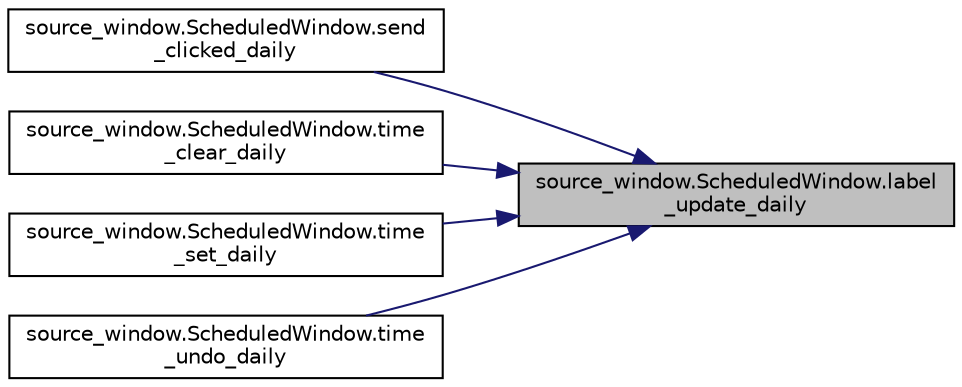 digraph "source_window.ScheduledWindow.label_update_daily"
{
 // LATEX_PDF_SIZE
  edge [fontname="Helvetica",fontsize="10",labelfontname="Helvetica",labelfontsize="10"];
  node [fontname="Helvetica",fontsize="10",shape=record];
  rankdir="RL";
  Node1 [label="source_window.ScheduledWindow.label\l_update_daily",height=0.2,width=0.4,color="black", fillcolor="grey75", style="filled", fontcolor="black",tooltip="Updated the Daily mode time selection label."];
  Node1 -> Node2 [dir="back",color="midnightblue",fontsize="10",style="solid",fontname="Helvetica"];
  Node2 [label="source_window.ScheduledWindow.send\l_clicked_daily",height=0.2,width=0.4,color="black", fillcolor="white", style="filled",URL="$classsource__window_1_1_scheduled_window.html#a331e5a5cb0847cceeed193099e5262ed",tooltip="Handler for the Daily mode - Send button."];
  Node1 -> Node3 [dir="back",color="midnightblue",fontsize="10",style="solid",fontname="Helvetica"];
  Node3 [label="source_window.ScheduledWindow.time\l_clear_daily",height=0.2,width=0.4,color="black", fillcolor="white", style="filled",URL="$classsource__window_1_1_scheduled_window.html#aa69139eeb400002245668f6ff2693864",tooltip="Handler for the Daily mode - Clear button."];
  Node1 -> Node4 [dir="back",color="midnightblue",fontsize="10",style="solid",fontname="Helvetica"];
  Node4 [label="source_window.ScheduledWindow.time\l_set_daily",height=0.2,width=0.4,color="black", fillcolor="white", style="filled",URL="$classsource__window_1_1_scheduled_window.html#ace15d6534dcdc9a90a371101f6a8c92e",tooltip="Handler for the Daily mode - Set button."];
  Node1 -> Node5 [dir="back",color="midnightblue",fontsize="10",style="solid",fontname="Helvetica"];
  Node5 [label="source_window.ScheduledWindow.time\l_undo_daily",height=0.2,width=0.4,color="black", fillcolor="white", style="filled",URL="$classsource__window_1_1_scheduled_window.html#ac27368941c258e4d7c39484c07adc3af",tooltip="Handler for the Daily mode - Undo button."];
}
